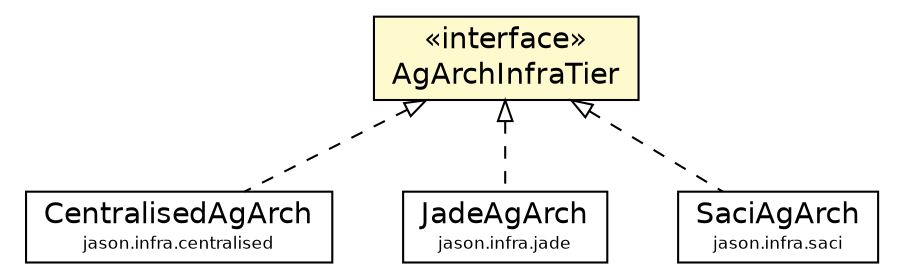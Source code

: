 #!/usr/local/bin/dot
#
# Class diagram 
# Generated by UMLGraph version 5.1 (http://www.umlgraph.org/)
#

digraph G {
	edge [fontname="Helvetica",fontsize=10,labelfontname="Helvetica",labelfontsize=10];
	node [fontname="Helvetica",fontsize=10,shape=plaintext];
	nodesep=0.25;
	ranksep=0.5;
	// jason.architecture.AgArchInfraTier
	c5907 [label=<<table title="jason.architecture.AgArchInfraTier" border="0" cellborder="1" cellspacing="0" cellpadding="2" port="p" bgcolor="lemonChiffon" href="./AgArchInfraTier.html">
		<tr><td><table border="0" cellspacing="0" cellpadding="1">
<tr><td align="center" balign="center"> &#171;interface&#187; </td></tr>
<tr><td align="center" balign="center"> AgArchInfraTier </td></tr>
		</table></td></tr>
		</table>>, fontname="Helvetica", fontcolor="black", fontsize=14.0];
	// jason.infra.centralised.CentralisedAgArch
	c6032 [label=<<table title="jason.infra.centralised.CentralisedAgArch" border="0" cellborder="1" cellspacing="0" cellpadding="2" port="p" href="../infra/centralised/CentralisedAgArch.html">
		<tr><td><table border="0" cellspacing="0" cellpadding="1">
<tr><td align="center" balign="center"> CentralisedAgArch </td></tr>
<tr><td align="center" balign="center"><font point-size="8.0"> jason.infra.centralised </font></td></tr>
		</table></td></tr>
		</table>>, fontname="Helvetica", fontcolor="black", fontsize=14.0];
	// jason.infra.jade.JadeAgArch
	c6040 [label=<<table title="jason.infra.jade.JadeAgArch" border="0" cellborder="1" cellspacing="0" cellpadding="2" port="p" href="../infra/jade/JadeAgArch.html">
		<tr><td><table border="0" cellspacing="0" cellpadding="1">
<tr><td align="center" balign="center"> JadeAgArch </td></tr>
<tr><td align="center" balign="center"><font point-size="8.0"> jason.infra.jade </font></td></tr>
		</table></td></tr>
		</table>>, fontname="Helvetica", fontcolor="black", fontsize=14.0];
	// jason.infra.saci.SaciAgArch
	c6048 [label=<<table title="jason.infra.saci.SaciAgArch" border="0" cellborder="1" cellspacing="0" cellpadding="2" port="p" href="../infra/saci/SaciAgArch.html">
		<tr><td><table border="0" cellspacing="0" cellpadding="1">
<tr><td align="center" balign="center"> SaciAgArch </td></tr>
<tr><td align="center" balign="center"><font point-size="8.0"> jason.infra.saci </font></td></tr>
		</table></td></tr>
		</table>>, fontname="Helvetica", fontcolor="black", fontsize=14.0];
	//jason.infra.centralised.CentralisedAgArch implements jason.architecture.AgArchInfraTier
	c5907:p -> c6032:p [dir=back,arrowtail=empty,style=dashed];
	//jason.infra.jade.JadeAgArch implements jason.architecture.AgArchInfraTier
	c5907:p -> c6040:p [dir=back,arrowtail=empty,style=dashed];
	//jason.infra.saci.SaciAgArch implements jason.architecture.AgArchInfraTier
	c5907:p -> c6048:p [dir=back,arrowtail=empty,style=dashed];
}

